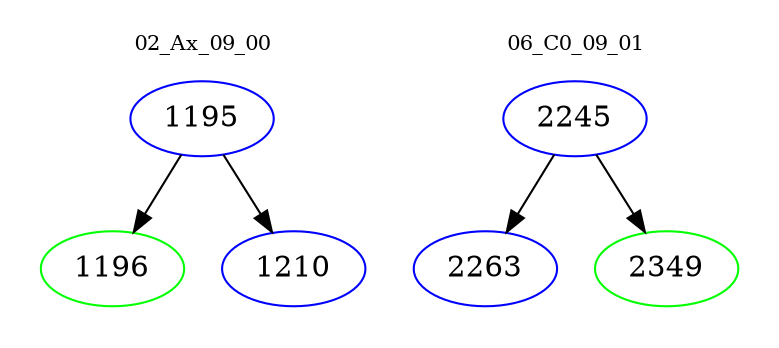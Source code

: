 digraph{
subgraph cluster_0 {
color = white
label = "02_Ax_09_00";
fontsize=10;
T0_1195 [label="1195", color="blue"]
T0_1195 -> T0_1196 [color="black"]
T0_1196 [label="1196", color="green"]
T0_1195 -> T0_1210 [color="black"]
T0_1210 [label="1210", color="blue"]
}
subgraph cluster_1 {
color = white
label = "06_C0_09_01";
fontsize=10;
T1_2245 [label="2245", color="blue"]
T1_2245 -> T1_2263 [color="black"]
T1_2263 [label="2263", color="blue"]
T1_2245 -> T1_2349 [color="black"]
T1_2349 [label="2349", color="green"]
}
}
